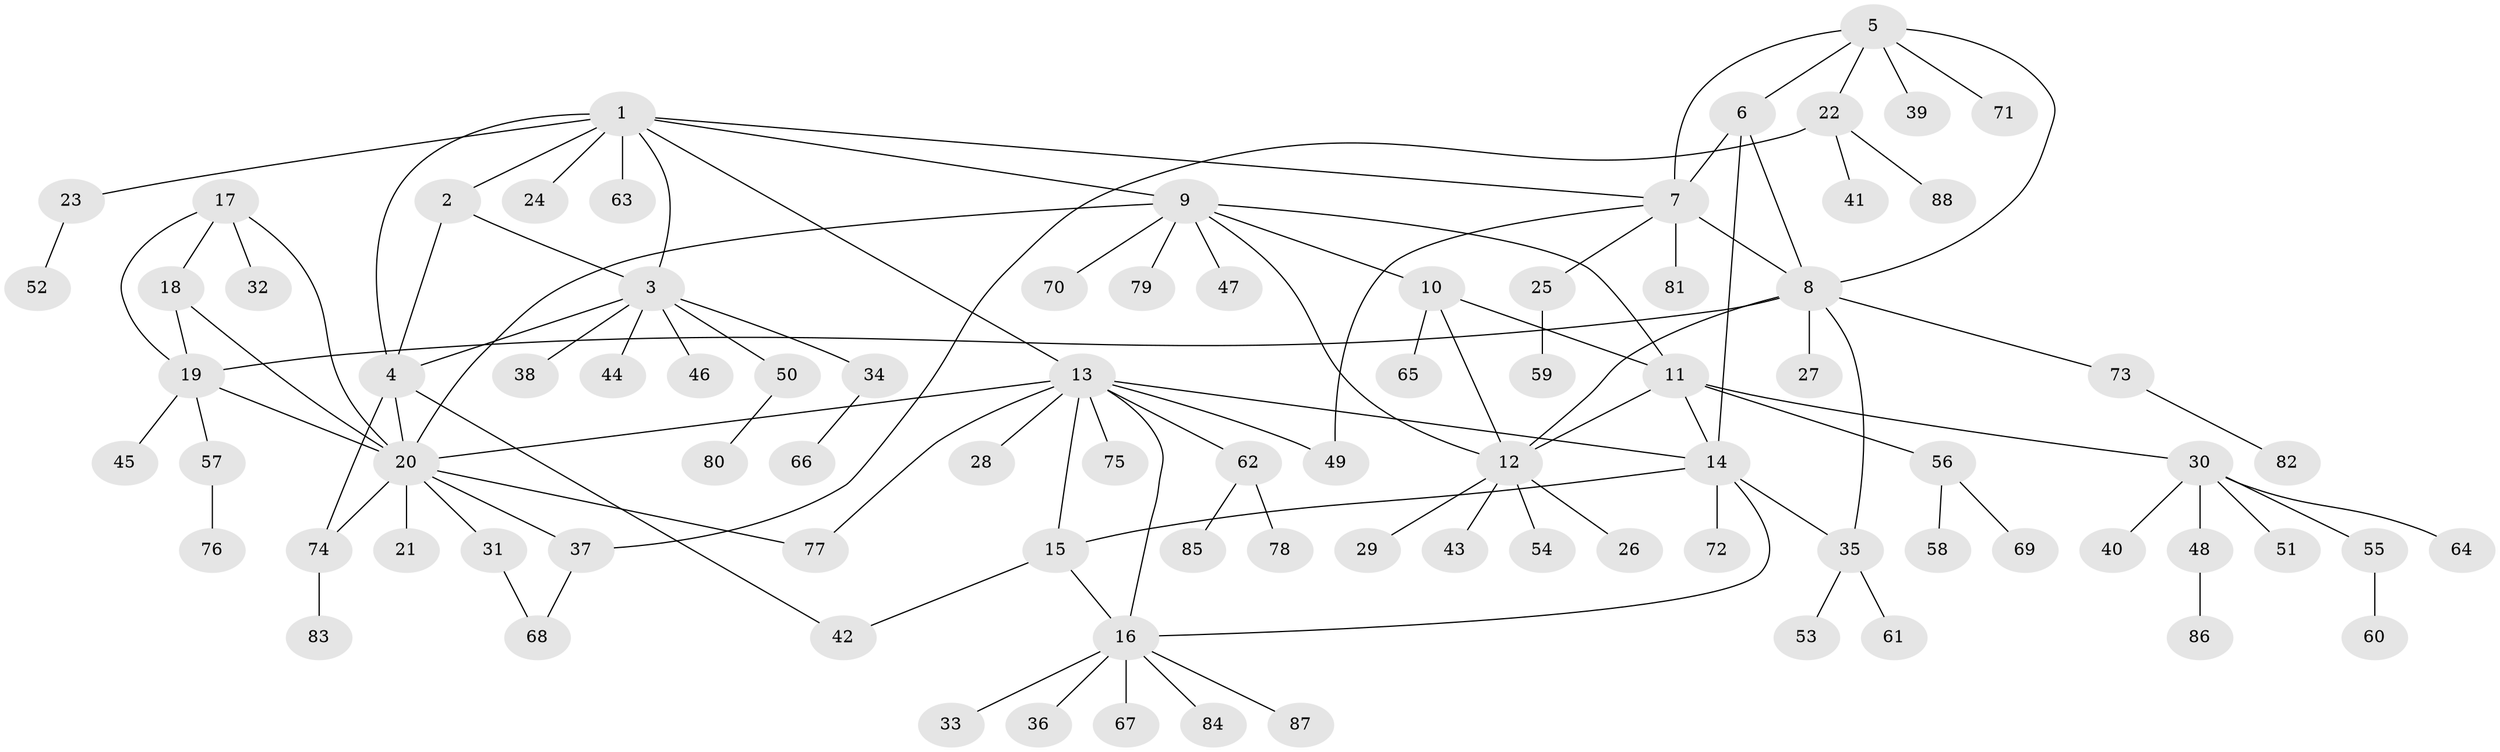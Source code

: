 // Generated by graph-tools (version 1.1) at 2025/55/03/09/25 04:55:35]
// undirected, 88 vertices, 115 edges
graph export_dot {
graph [start="1"]
  node [color=gray90,style=filled];
  1;
  2;
  3;
  4;
  5;
  6;
  7;
  8;
  9;
  10;
  11;
  12;
  13;
  14;
  15;
  16;
  17;
  18;
  19;
  20;
  21;
  22;
  23;
  24;
  25;
  26;
  27;
  28;
  29;
  30;
  31;
  32;
  33;
  34;
  35;
  36;
  37;
  38;
  39;
  40;
  41;
  42;
  43;
  44;
  45;
  46;
  47;
  48;
  49;
  50;
  51;
  52;
  53;
  54;
  55;
  56;
  57;
  58;
  59;
  60;
  61;
  62;
  63;
  64;
  65;
  66;
  67;
  68;
  69;
  70;
  71;
  72;
  73;
  74;
  75;
  76;
  77;
  78;
  79;
  80;
  81;
  82;
  83;
  84;
  85;
  86;
  87;
  88;
  1 -- 2;
  1 -- 3;
  1 -- 4;
  1 -- 7;
  1 -- 9;
  1 -- 13;
  1 -- 23;
  1 -- 24;
  1 -- 63;
  2 -- 3;
  2 -- 4;
  3 -- 4;
  3 -- 34;
  3 -- 38;
  3 -- 44;
  3 -- 46;
  3 -- 50;
  4 -- 20;
  4 -- 42;
  4 -- 74;
  5 -- 6;
  5 -- 7;
  5 -- 8;
  5 -- 22;
  5 -- 39;
  5 -- 71;
  6 -- 7;
  6 -- 8;
  6 -- 14;
  7 -- 8;
  7 -- 25;
  7 -- 49;
  7 -- 81;
  8 -- 12;
  8 -- 19;
  8 -- 27;
  8 -- 35;
  8 -- 73;
  9 -- 10;
  9 -- 11;
  9 -- 12;
  9 -- 20;
  9 -- 47;
  9 -- 70;
  9 -- 79;
  10 -- 11;
  10 -- 12;
  10 -- 65;
  11 -- 12;
  11 -- 14;
  11 -- 30;
  11 -- 56;
  12 -- 26;
  12 -- 29;
  12 -- 43;
  12 -- 54;
  13 -- 14;
  13 -- 15;
  13 -- 16;
  13 -- 20;
  13 -- 28;
  13 -- 49;
  13 -- 62;
  13 -- 75;
  13 -- 77;
  14 -- 15;
  14 -- 16;
  14 -- 35;
  14 -- 72;
  15 -- 16;
  15 -- 42;
  16 -- 33;
  16 -- 36;
  16 -- 67;
  16 -- 84;
  16 -- 87;
  17 -- 18;
  17 -- 19;
  17 -- 20;
  17 -- 32;
  18 -- 19;
  18 -- 20;
  19 -- 20;
  19 -- 45;
  19 -- 57;
  20 -- 21;
  20 -- 31;
  20 -- 37;
  20 -- 74;
  20 -- 77;
  22 -- 37;
  22 -- 41;
  22 -- 88;
  23 -- 52;
  25 -- 59;
  30 -- 40;
  30 -- 48;
  30 -- 51;
  30 -- 55;
  30 -- 64;
  31 -- 68;
  34 -- 66;
  35 -- 53;
  35 -- 61;
  37 -- 68;
  48 -- 86;
  50 -- 80;
  55 -- 60;
  56 -- 58;
  56 -- 69;
  57 -- 76;
  62 -- 78;
  62 -- 85;
  73 -- 82;
  74 -- 83;
}
